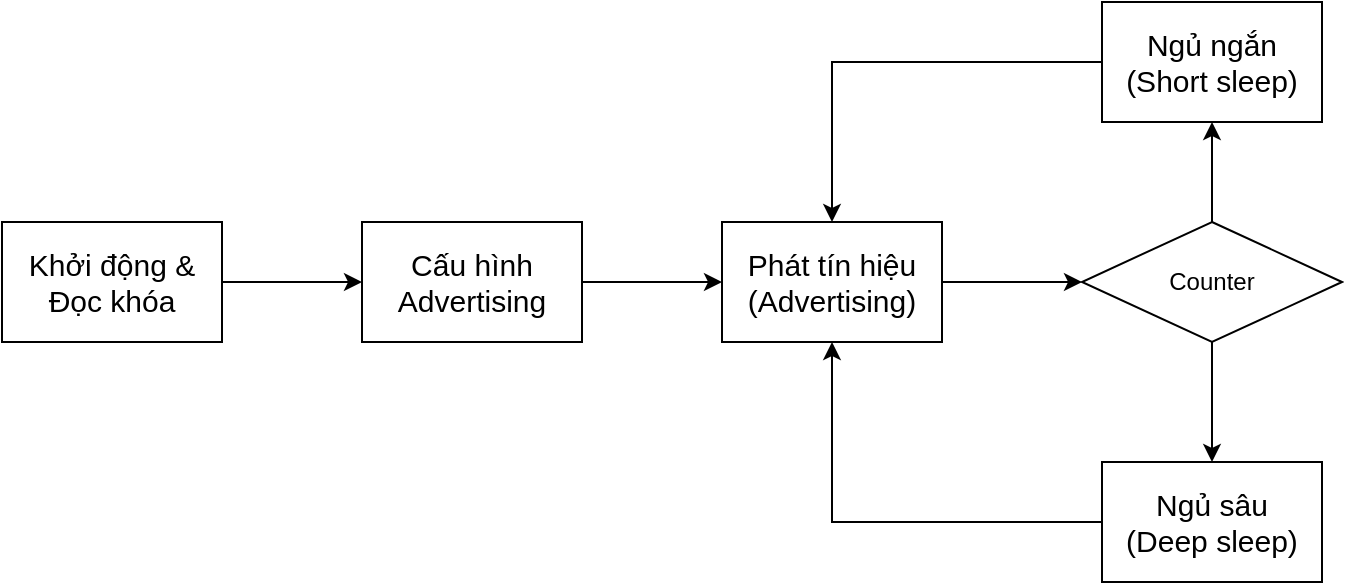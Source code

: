 <mxfile version="26.2.2">
  <diagram name="Page-1" id="xfjCjp_biVvFqD9SmS7_">
    <mxGraphModel dx="1190" dy="627" grid="1" gridSize="10" guides="1" tooltips="1" connect="1" arrows="1" fold="1" page="1" pageScale="1" pageWidth="850" pageHeight="1100" math="0" shadow="0">
      <root>
        <mxCell id="0" />
        <mxCell id="1" parent="0" />
        <mxCell id="EGwpowVDCxDmcfX4gPWl-9" value="" style="edgeStyle=orthogonalEdgeStyle;rounded=0;orthogonalLoop=1;jettySize=auto;html=1;" edge="1" parent="1" source="EGwpowVDCxDmcfX4gPWl-1" target="EGwpowVDCxDmcfX4gPWl-2">
          <mxGeometry relative="1" as="geometry" />
        </mxCell>
        <mxCell id="EGwpowVDCxDmcfX4gPWl-1" value="Khởi động &amp;amp; Đọc khóa" style="rounded=0;whiteSpace=wrap;html=1;fontSize=15;" vertex="1" parent="1">
          <mxGeometry x="80" y="320" width="110" height="60" as="geometry" />
        </mxCell>
        <mxCell id="EGwpowVDCxDmcfX4gPWl-10" value="" style="edgeStyle=orthogonalEdgeStyle;rounded=0;orthogonalLoop=1;jettySize=auto;html=1;" edge="1" parent="1" source="EGwpowVDCxDmcfX4gPWl-2" target="EGwpowVDCxDmcfX4gPWl-3">
          <mxGeometry relative="1" as="geometry" />
        </mxCell>
        <mxCell id="EGwpowVDCxDmcfX4gPWl-2" value="Cấu hình Advertising" style="rounded=0;whiteSpace=wrap;html=1;fontSize=15;" vertex="1" parent="1">
          <mxGeometry x="260" y="320" width="110" height="60" as="geometry" />
        </mxCell>
        <mxCell id="EGwpowVDCxDmcfX4gPWl-17" value="" style="edgeStyle=orthogonalEdgeStyle;rounded=0;orthogonalLoop=1;jettySize=auto;html=1;" edge="1" parent="1" source="EGwpowVDCxDmcfX4gPWl-3" target="EGwpowVDCxDmcfX4gPWl-13">
          <mxGeometry relative="1" as="geometry" />
        </mxCell>
        <mxCell id="EGwpowVDCxDmcfX4gPWl-3" value="Phát tín hiệu&lt;div&gt;(Advertising)&lt;/div&gt;" style="rounded=0;whiteSpace=wrap;html=1;fontSize=15;" vertex="1" parent="1">
          <mxGeometry x="440" y="320" width="110" height="60" as="geometry" />
        </mxCell>
        <mxCell id="EGwpowVDCxDmcfX4gPWl-16" style="edgeStyle=orthogonalEdgeStyle;rounded=0;orthogonalLoop=1;jettySize=auto;html=1;entryX=0.5;entryY=0;entryDx=0;entryDy=0;" edge="1" parent="1" source="EGwpowVDCxDmcfX4gPWl-4" target="EGwpowVDCxDmcfX4gPWl-3">
          <mxGeometry relative="1" as="geometry" />
        </mxCell>
        <mxCell id="EGwpowVDCxDmcfX4gPWl-4" value="Ngủ ngắn&lt;div&gt;(Short sleep)&lt;/div&gt;" style="rounded=0;whiteSpace=wrap;html=1;fontSize=15;" vertex="1" parent="1">
          <mxGeometry x="630" y="210" width="110" height="60" as="geometry" />
        </mxCell>
        <mxCell id="EGwpowVDCxDmcfX4gPWl-8" style="edgeStyle=orthogonalEdgeStyle;rounded=0;orthogonalLoop=1;jettySize=auto;html=1;entryX=0.5;entryY=1;entryDx=0;entryDy=0;" edge="1" parent="1" source="EGwpowVDCxDmcfX4gPWl-5" target="EGwpowVDCxDmcfX4gPWl-3">
          <mxGeometry relative="1" as="geometry" />
        </mxCell>
        <mxCell id="EGwpowVDCxDmcfX4gPWl-5" value="Ngủ sâu&lt;div&gt;(Deep sleep)&lt;/div&gt;" style="rounded=0;whiteSpace=wrap;html=1;fontSize=15;" vertex="1" parent="1">
          <mxGeometry x="630" y="440" width="110" height="60" as="geometry" />
        </mxCell>
        <mxCell id="EGwpowVDCxDmcfX4gPWl-14" value="" style="edgeStyle=orthogonalEdgeStyle;rounded=0;orthogonalLoop=1;jettySize=auto;html=1;" edge="1" parent="1" source="EGwpowVDCxDmcfX4gPWl-13" target="EGwpowVDCxDmcfX4gPWl-4">
          <mxGeometry relative="1" as="geometry" />
        </mxCell>
        <mxCell id="EGwpowVDCxDmcfX4gPWl-18" value="" style="edgeStyle=orthogonalEdgeStyle;rounded=0;orthogonalLoop=1;jettySize=auto;html=1;" edge="1" parent="1" source="EGwpowVDCxDmcfX4gPWl-13" target="EGwpowVDCxDmcfX4gPWl-5">
          <mxGeometry relative="1" as="geometry" />
        </mxCell>
        <mxCell id="EGwpowVDCxDmcfX4gPWl-13" value="Counter" style="rhombus;whiteSpace=wrap;html=1;" vertex="1" parent="1">
          <mxGeometry x="620" y="320" width="130" height="60" as="geometry" />
        </mxCell>
      </root>
    </mxGraphModel>
  </diagram>
</mxfile>
